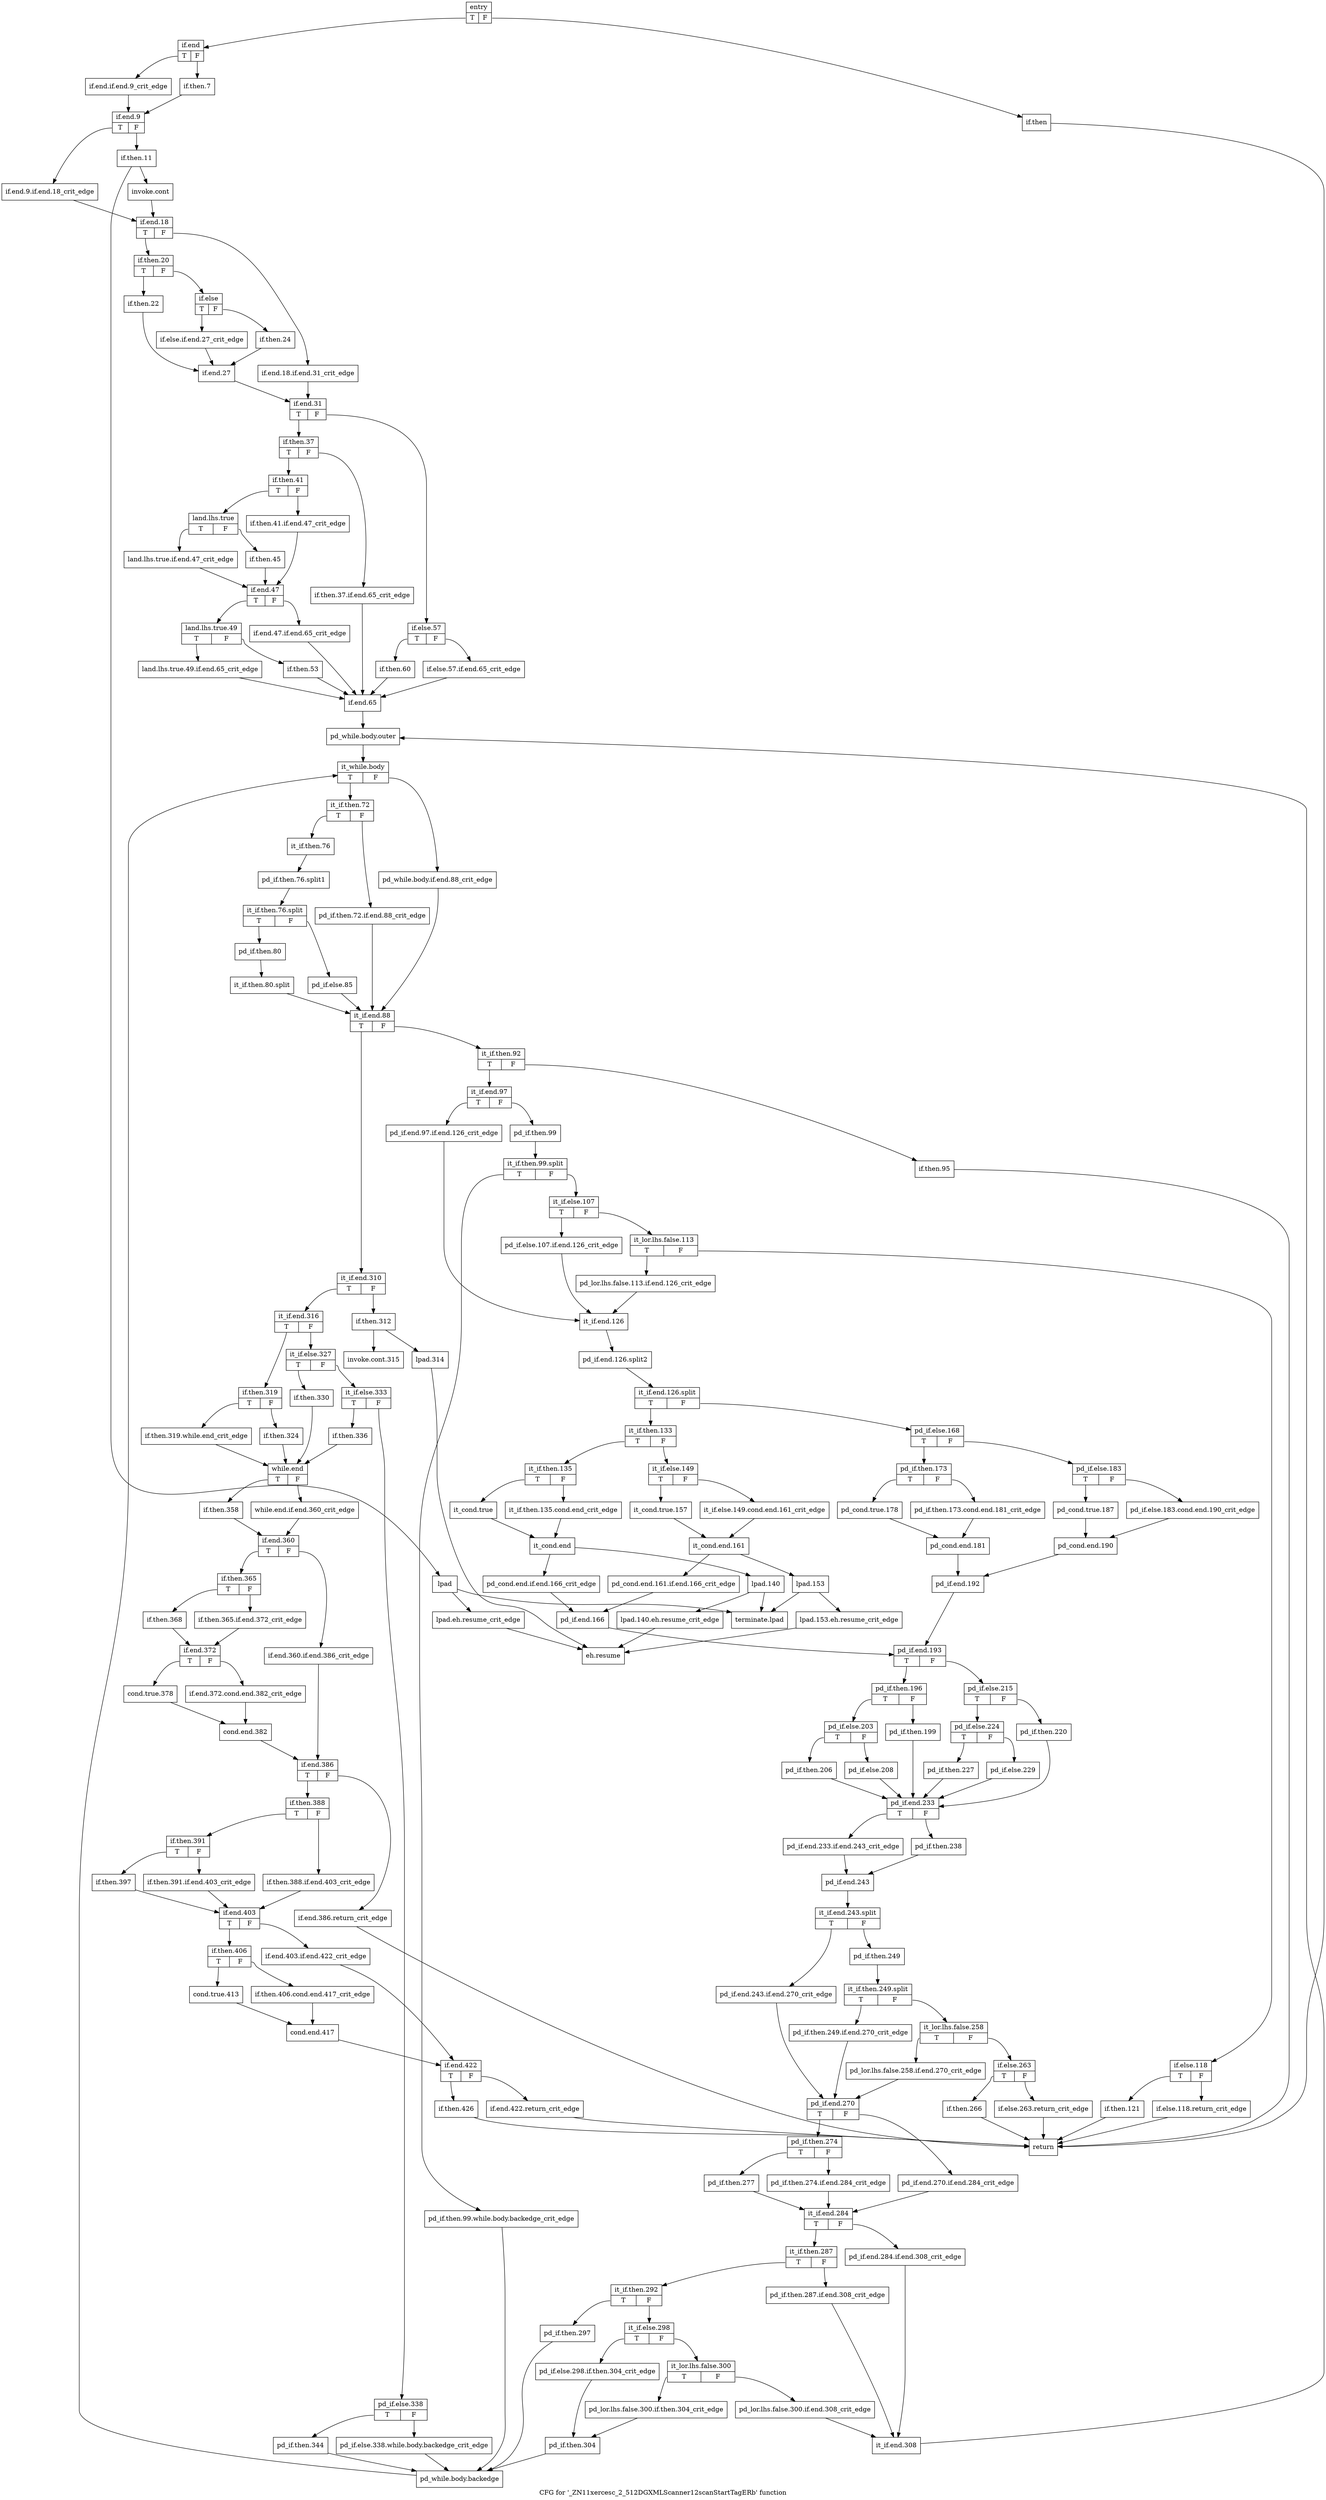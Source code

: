 digraph "CFG for '_ZN11xercesc_2_512DGXMLScanner12scanStartTagERb' function" {
	label="CFG for '_ZN11xercesc_2_512DGXMLScanner12scanStartTagERb' function";

	Node0x2171b30 [shape=record,label="{entry|{<s0>T|<s1>F}}"];
	Node0x2171b30:s0 -> Node0x26e46f0;
	Node0x2171b30:s1 -> Node0x2171b80;
	Node0x2171b80 [shape=record,label="{if.then}"];
	Node0x2171b80 -> Node0x26e7b70;
	Node0x26e46f0 [shape=record,label="{if.end|{<s0>T|<s1>F}}"];
	Node0x26e46f0:s0 -> Node0x26e4740;
	Node0x26e46f0:s1 -> Node0x26e4790;
	Node0x26e4740 [shape=record,label="{if.end.if.end.9_crit_edge}"];
	Node0x26e4740 -> Node0x26e47e0;
	Node0x26e4790 [shape=record,label="{if.then.7}"];
	Node0x26e4790 -> Node0x26e47e0;
	Node0x26e47e0 [shape=record,label="{if.end.9|{<s0>T|<s1>F}}"];
	Node0x26e47e0:s0 -> Node0x26e4830;
	Node0x26e47e0:s1 -> Node0x26e4880;
	Node0x26e4830 [shape=record,label="{if.end.9.if.end.18_crit_edge}"];
	Node0x26e4830 -> Node0x26e49c0;
	Node0x26e4880 [shape=record,label="{if.then.11}"];
	Node0x26e4880 -> Node0x26e48d0;
	Node0x26e4880 -> Node0x26e4920;
	Node0x26e48d0 [shape=record,label="{invoke.cont}"];
	Node0x26e48d0 -> Node0x26e49c0;
	Node0x26e4920 [shape=record,label="{lpad}"];
	Node0x26e4920 -> Node0x26e4970;
	Node0x26e4920 -> Node0x26e7c10;
	Node0x26e4970 [shape=record,label="{lpad.eh.resume_crit_edge}"];
	Node0x26e4970 -> Node0x26e7bc0;
	Node0x26e49c0 [shape=record,label="{if.end.18|{<s0>T|<s1>F}}"];
	Node0x26e49c0:s0 -> Node0x26e4a60;
	Node0x26e49c0:s1 -> Node0x26e4a10;
	Node0x26e4a10 [shape=record,label="{if.end.18.if.end.31_crit_edge}"];
	Node0x26e4a10 -> Node0x26e4c40;
	Node0x26e4a60 [shape=record,label="{if.then.20|{<s0>T|<s1>F}}"];
	Node0x26e4a60:s0 -> Node0x26e4ab0;
	Node0x26e4a60:s1 -> Node0x26e4b00;
	Node0x26e4ab0 [shape=record,label="{if.then.22}"];
	Node0x26e4ab0 -> Node0x26e4bf0;
	Node0x26e4b00 [shape=record,label="{if.else|{<s0>T|<s1>F}}"];
	Node0x26e4b00:s0 -> Node0x26e4b50;
	Node0x26e4b00:s1 -> Node0x26e4ba0;
	Node0x26e4b50 [shape=record,label="{if.else.if.end.27_crit_edge}"];
	Node0x26e4b50 -> Node0x26e4bf0;
	Node0x26e4ba0 [shape=record,label="{if.then.24}"];
	Node0x26e4ba0 -> Node0x26e4bf0;
	Node0x26e4bf0 [shape=record,label="{if.end.27}"];
	Node0x26e4bf0 -> Node0x26e4c40;
	Node0x26e4c40 [shape=record,label="{if.end.31|{<s0>T|<s1>F}}"];
	Node0x26e4c40:s0 -> Node0x26e4c90;
	Node0x26e4c40:s1 -> Node0x26e5050;
	Node0x26e4c90 [shape=record,label="{if.then.37|{<s0>T|<s1>F}}"];
	Node0x26e4c90:s0 -> Node0x26e4d30;
	Node0x26e4c90:s1 -> Node0x26e4ce0;
	Node0x26e4ce0 [shape=record,label="{if.then.37.if.end.65_crit_edge}"];
	Node0x26e4ce0 -> Node0x26e5140;
	Node0x26e4d30 [shape=record,label="{if.then.41|{<s0>T|<s1>F}}"];
	Node0x26e4d30:s0 -> Node0x26e4dd0;
	Node0x26e4d30:s1 -> Node0x26e4d80;
	Node0x26e4d80 [shape=record,label="{if.then.41.if.end.47_crit_edge}"];
	Node0x26e4d80 -> Node0x26e4ec0;
	Node0x26e4dd0 [shape=record,label="{land.lhs.true|{<s0>T|<s1>F}}"];
	Node0x26e4dd0:s0 -> Node0x26e4e20;
	Node0x26e4dd0:s1 -> Node0x26e4e70;
	Node0x26e4e20 [shape=record,label="{land.lhs.true.if.end.47_crit_edge}"];
	Node0x26e4e20 -> Node0x26e4ec0;
	Node0x26e4e70 [shape=record,label="{if.then.45}"];
	Node0x26e4e70 -> Node0x26e4ec0;
	Node0x26e4ec0 [shape=record,label="{if.end.47|{<s0>T|<s1>F}}"];
	Node0x26e4ec0:s0 -> Node0x26e4f60;
	Node0x26e4ec0:s1 -> Node0x26e4f10;
	Node0x26e4f10 [shape=record,label="{if.end.47.if.end.65_crit_edge}"];
	Node0x26e4f10 -> Node0x26e5140;
	Node0x26e4f60 [shape=record,label="{land.lhs.true.49|{<s0>T|<s1>F}}"];
	Node0x26e4f60:s0 -> Node0x26e4fb0;
	Node0x26e4f60:s1 -> Node0x26e5000;
	Node0x26e4fb0 [shape=record,label="{land.lhs.true.49.if.end.65_crit_edge}"];
	Node0x26e4fb0 -> Node0x26e5140;
	Node0x26e5000 [shape=record,label="{if.then.53}"];
	Node0x26e5000 -> Node0x26e5140;
	Node0x26e5050 [shape=record,label="{if.else.57|{<s0>T|<s1>F}}"];
	Node0x26e5050:s0 -> Node0x26e50f0;
	Node0x26e5050:s1 -> Node0x26e50a0;
	Node0x26e50a0 [shape=record,label="{if.else.57.if.end.65_crit_edge}"];
	Node0x26e50a0 -> Node0x26e5140;
	Node0x26e50f0 [shape=record,label="{if.then.60}"];
	Node0x26e50f0 -> Node0x26e5140;
	Node0x26e5140 [shape=record,label="{if.end.65}"];
	Node0x26e5140 -> Node0x26e5190;
	Node0x26e5190 [shape=record,label="{pd_while.body.outer}"];
	Node0x26e5190 -> Node0x26e51e0;
	Node0x26e51e0 [shape=record,label="{it_while.body|{<s0>T|<s1>F}}"];
	Node0x26e51e0:s0 -> Node0x26e5280;
	Node0x26e51e0:s1 -> Node0x26e5230;
	Node0x26e5230 [shape=record,label="{pd_while.body.if.end.88_crit_edge}"];
	Node0x26e5230 -> Node0x26e5410;
	Node0x26e5280 [shape=record,label="{it_if.then.72|{<s0>T|<s1>F}}"];
	Node0x26e5280:s0 -> Node0x26e5320;
	Node0x26e5280:s1 -> Node0x26e52d0;
	Node0x26e52d0 [shape=record,label="{pd_if.then.72.if.end.88_crit_edge}"];
	Node0x26e52d0 -> Node0x26e5410;
	Node0x26e5320 [shape=record,label="{it_if.then.76}"];
	Node0x26e5320 -> Node0xa425ef0;
	Node0xa425ef0 [shape=record,label="{pd_if.then.76.split1}"];
	Node0xa425ef0 -> Node0xa426a80;
	Node0xa426a80 [shape=record,label="{it_if.then.76.split|{<s0>T|<s1>F}}"];
	Node0xa426a80:s0 -> Node0x26e5370;
	Node0xa426a80:s1 -> Node0x26e53c0;
	Node0x26e5370 [shape=record,label="{pd_if.then.80}"];
	Node0x26e5370 -> Node0xa4aa420;
	Node0xa4aa420 [shape=record,label="{it_if.then.80.split}"];
	Node0xa4aa420 -> Node0x26e5410;
	Node0x26e53c0 [shape=record,label="{pd_if.else.85}"];
	Node0x26e53c0 -> Node0x26e5410;
	Node0x26e5410 [shape=record,label="{it_if.end.88|{<s0>T|<s1>F}}"];
	Node0x26e5410:s0 -> Node0x26e6db0;
	Node0x26e5410:s1 -> Node0x26e5460;
	Node0x26e5460 [shape=record,label="{it_if.then.92|{<s0>T|<s1>F}}"];
	Node0x26e5460:s0 -> Node0x26e5500;
	Node0x26e5460:s1 -> Node0x26e54b0;
	Node0x26e54b0 [shape=record,label="{if.then.95}"];
	Node0x26e54b0 -> Node0x26e7b70;
	Node0x26e5500 [shape=record,label="{it_if.end.97|{<s0>T|<s1>F}}"];
	Node0x26e5500:s0 -> Node0x26e5550;
	Node0x26e5500:s1 -> Node0x26e55a0;
	Node0x26e5550 [shape=record,label="{pd_if.end.97.if.end.126_crit_edge}"];
	Node0x26e5550 -> Node0x26e5870;
	Node0x26e55a0 [shape=record,label="{pd_if.then.99}"];
	Node0x26e55a0 -> Node0xa4aa030;
	Node0xa4aa030 [shape=record,label="{it_if.then.99.split|{<s0>T|<s1>F}}"];
	Node0xa4aa030:s0 -> Node0x26e55f0;
	Node0xa4aa030:s1 -> Node0x26e5640;
	Node0x26e55f0 [shape=record,label="{pd_if.then.99.while.body.backedge_crit_edge}"];
	Node0x26e55f0 -> Node0x26e7260;
	Node0x26e5640 [shape=record,label="{it_if.else.107|{<s0>T|<s1>F}}"];
	Node0x26e5640:s0 -> Node0x26e5690;
	Node0x26e5640:s1 -> Node0x26e56e0;
	Node0x26e5690 [shape=record,label="{pd_if.else.107.if.end.126_crit_edge}"];
	Node0x26e5690 -> Node0x26e5870;
	Node0x26e56e0 [shape=record,label="{it_lor.lhs.false.113|{<s0>T|<s1>F}}"];
	Node0x26e56e0:s0 -> Node0x26e5730;
	Node0x26e56e0:s1 -> Node0x26e5780;
	Node0x26e5730 [shape=record,label="{pd_lor.lhs.false.113.if.end.126_crit_edge}"];
	Node0x26e5730 -> Node0x26e5870;
	Node0x26e5780 [shape=record,label="{if.else.118|{<s0>T|<s1>F}}"];
	Node0x26e5780:s0 -> Node0x26e5820;
	Node0x26e5780:s1 -> Node0x26e57d0;
	Node0x26e57d0 [shape=record,label="{if.else.118.return_crit_edge}"];
	Node0x26e57d0 -> Node0x26e7b70;
	Node0x26e5820 [shape=record,label="{if.then.121}"];
	Node0x26e5820 -> Node0x26e7b70;
	Node0x26e5870 [shape=record,label="{it_if.end.126}"];
	Node0x26e5870 -> Node0xa4aa9a0;
	Node0xa4aa9a0 [shape=record,label="{pd_if.end.126.split2}"];
	Node0xa4aa9a0 -> Node0xa4aa520;
	Node0xa4aa520 [shape=record,label="{it_if.end.126.split|{<s0>T|<s1>F}}"];
	Node0xa4aa520:s0 -> Node0x26e58c0;
	Node0xa4aa520:s1 -> Node0x26e5dc0;
	Node0x26e58c0 [shape=record,label="{it_if.then.133|{<s0>T|<s1>F}}"];
	Node0x26e58c0:s0 -> Node0x26e5910;
	Node0x26e58c0:s1 -> Node0x26e5b40;
	Node0x26e5910 [shape=record,label="{it_if.then.135|{<s0>T|<s1>F}}"];
	Node0x26e5910:s0 -> Node0x26e59b0;
	Node0x26e5910:s1 -> Node0x26e5960;
	Node0x26e5960 [shape=record,label="{it_if.then.135.cond.end_crit_edge}"];
	Node0x26e5960 -> Node0x26e5a00;
	Node0x26e59b0 [shape=record,label="{it_cond.true}"];
	Node0x26e59b0 -> Node0x26e5a00;
	Node0x26e5a00 [shape=record,label="{it_cond.end}"];
	Node0x26e5a00 -> Node0x26e5a50;
	Node0x26e5a00 -> Node0x26e5aa0;
	Node0x26e5a50 [shape=record,label="{pd_cond.end.if.end.166_crit_edge}"];
	Node0x26e5a50 -> Node0x26e5d70;
	Node0x26e5aa0 [shape=record,label="{lpad.140}"];
	Node0x26e5aa0 -> Node0x26e5af0;
	Node0x26e5aa0 -> Node0x26e7c10;
	Node0x26e5af0 [shape=record,label="{lpad.140.eh.resume_crit_edge}"];
	Node0x26e5af0 -> Node0x26e7bc0;
	Node0x26e5b40 [shape=record,label="{it_if.else.149|{<s0>T|<s1>F}}"];
	Node0x26e5b40:s0 -> Node0x26e5be0;
	Node0x26e5b40:s1 -> Node0x26e5b90;
	Node0x26e5b90 [shape=record,label="{it_if.else.149.cond.end.161_crit_edge}"];
	Node0x26e5b90 -> Node0x26e5c30;
	Node0x26e5be0 [shape=record,label="{it_cond.true.157}"];
	Node0x26e5be0 -> Node0x26e5c30;
	Node0x26e5c30 [shape=record,label="{it_cond.end.161}"];
	Node0x26e5c30 -> Node0x26e5c80;
	Node0x26e5c30 -> Node0x26e5cd0;
	Node0x26e5c80 [shape=record,label="{pd_cond.end.161.if.end.166_crit_edge}"];
	Node0x26e5c80 -> Node0x26e5d70;
	Node0x26e5cd0 [shape=record,label="{lpad.153}"];
	Node0x26e5cd0 -> Node0x26e5d20;
	Node0x26e5cd0 -> Node0x26e7c10;
	Node0x26e5d20 [shape=record,label="{lpad.153.eh.resume_crit_edge}"];
	Node0x26e5d20 -> Node0x26e7bc0;
	Node0x26e5d70 [shape=record,label="{pd_if.end.166}"];
	Node0x26e5d70 -> Node0x26e60e0;
	Node0x26e5dc0 [shape=record,label="{pd_if.else.168|{<s0>T|<s1>F}}"];
	Node0x26e5dc0:s0 -> Node0x26e5e10;
	Node0x26e5dc0:s1 -> Node0x26e5f50;
	Node0x26e5e10 [shape=record,label="{pd_if.then.173|{<s0>T|<s1>F}}"];
	Node0x26e5e10:s0 -> Node0x26e5eb0;
	Node0x26e5e10:s1 -> Node0x26e5e60;
	Node0x26e5e60 [shape=record,label="{pd_if.then.173.cond.end.181_crit_edge}"];
	Node0x26e5e60 -> Node0x26e5f00;
	Node0x26e5eb0 [shape=record,label="{pd_cond.true.178}"];
	Node0x26e5eb0 -> Node0x26e5f00;
	Node0x26e5f00 [shape=record,label="{pd_cond.end.181}"];
	Node0x26e5f00 -> Node0x26e6090;
	Node0x26e5f50 [shape=record,label="{pd_if.else.183|{<s0>T|<s1>F}}"];
	Node0x26e5f50:s0 -> Node0x26e5ff0;
	Node0x26e5f50:s1 -> Node0x26e5fa0;
	Node0x26e5fa0 [shape=record,label="{pd_if.else.183.cond.end.190_crit_edge}"];
	Node0x26e5fa0 -> Node0x26e6040;
	Node0x26e5ff0 [shape=record,label="{pd_cond.true.187}"];
	Node0x26e5ff0 -> Node0x26e6040;
	Node0x26e6040 [shape=record,label="{pd_cond.end.190}"];
	Node0x26e6040 -> Node0x26e6090;
	Node0x26e6090 [shape=record,label="{pd_if.end.192}"];
	Node0x26e6090 -> Node0x26e60e0;
	Node0x26e60e0 [shape=record,label="{pd_if.end.193|{<s0>T|<s1>F}}"];
	Node0x26e60e0:s0 -> Node0x26e6130;
	Node0x26e60e0:s1 -> Node0x26e62c0;
	Node0x26e6130 [shape=record,label="{pd_if.then.196|{<s0>T|<s1>F}}"];
	Node0x26e6130:s0 -> Node0x26e61d0;
	Node0x26e6130:s1 -> Node0x26e6180;
	Node0x26e6180 [shape=record,label="{pd_if.then.199}"];
	Node0x26e6180 -> Node0x26e6450;
	Node0x26e61d0 [shape=record,label="{pd_if.else.203|{<s0>T|<s1>F}}"];
	Node0x26e61d0:s0 -> Node0x26e6220;
	Node0x26e61d0:s1 -> Node0x26e6270;
	Node0x26e6220 [shape=record,label="{pd_if.then.206}"];
	Node0x26e6220 -> Node0x26e6450;
	Node0x26e6270 [shape=record,label="{pd_if.else.208}"];
	Node0x26e6270 -> Node0x26e6450;
	Node0x26e62c0 [shape=record,label="{pd_if.else.215|{<s0>T|<s1>F}}"];
	Node0x26e62c0:s0 -> Node0x26e6360;
	Node0x26e62c0:s1 -> Node0x26e6310;
	Node0x26e6310 [shape=record,label="{pd_if.then.220}"];
	Node0x26e6310 -> Node0x26e6450;
	Node0x26e6360 [shape=record,label="{pd_if.else.224|{<s0>T|<s1>F}}"];
	Node0x26e6360:s0 -> Node0x26e63b0;
	Node0x26e6360:s1 -> Node0x26e6400;
	Node0x26e63b0 [shape=record,label="{pd_if.then.227}"];
	Node0x26e63b0 -> Node0x26e6450;
	Node0x26e6400 [shape=record,label="{pd_if.else.229}"];
	Node0x26e6400 -> Node0x26e6450;
	Node0x26e6450 [shape=record,label="{pd_if.end.233|{<s0>T|<s1>F}}"];
	Node0x26e6450:s0 -> Node0x26e64a0;
	Node0x26e6450:s1 -> Node0x26e64f0;
	Node0x26e64a0 [shape=record,label="{pd_if.end.233.if.end.243_crit_edge}"];
	Node0x26e64a0 -> Node0x26e6540;
	Node0x26e64f0 [shape=record,label="{pd_if.then.238}"];
	Node0x26e64f0 -> Node0x26e6540;
	Node0x26e6540 [shape=record,label="{pd_if.end.243}"];
	Node0x26e6540 -> Node0xa425200;
	Node0xa425200 [shape=record,label="{it_if.end.243.split|{<s0>T|<s1>F}}"];
	Node0xa425200:s0 -> Node0x26e6590;
	Node0xa425200:s1 -> Node0x26e65e0;
	Node0x26e6590 [shape=record,label="{pd_if.end.243.if.end.270_crit_edge}"];
	Node0x26e6590 -> Node0x26e6810;
	Node0x26e65e0 [shape=record,label="{pd_if.then.249}"];
	Node0x26e65e0 -> Node0xa425880;
	Node0xa425880 [shape=record,label="{it_if.then.249.split|{<s0>T|<s1>F}}"];
	Node0xa425880:s0 -> Node0x26e6630;
	Node0xa425880:s1 -> Node0x26e6680;
	Node0x26e6630 [shape=record,label="{pd_if.then.249.if.end.270_crit_edge}"];
	Node0x26e6630 -> Node0x26e6810;
	Node0x26e6680 [shape=record,label="{it_lor.lhs.false.258|{<s0>T|<s1>F}}"];
	Node0x26e6680:s0 -> Node0x26e66d0;
	Node0x26e6680:s1 -> Node0x26e6720;
	Node0x26e66d0 [shape=record,label="{pd_lor.lhs.false.258.if.end.270_crit_edge}"];
	Node0x26e66d0 -> Node0x26e6810;
	Node0x26e6720 [shape=record,label="{if.else.263|{<s0>T|<s1>F}}"];
	Node0x26e6720:s0 -> Node0x26e67c0;
	Node0x26e6720:s1 -> Node0x26e6770;
	Node0x26e6770 [shape=record,label="{if.else.263.return_crit_edge}"];
	Node0x26e6770 -> Node0x26e7b70;
	Node0x26e67c0 [shape=record,label="{if.then.266}"];
	Node0x26e67c0 -> Node0x26e7b70;
	Node0x26e6810 [shape=record,label="{pd_if.end.270|{<s0>T|<s1>F}}"];
	Node0x26e6810:s0 -> Node0x26e68b0;
	Node0x26e6810:s1 -> Node0x26e6860;
	Node0x26e6860 [shape=record,label="{pd_if.end.270.if.end.284_crit_edge}"];
	Node0x26e6860 -> Node0x26e69a0;
	Node0x26e68b0 [shape=record,label="{pd_if.then.274|{<s0>T|<s1>F}}"];
	Node0x26e68b0:s0 -> Node0x26e6950;
	Node0x26e68b0:s1 -> Node0x26e6900;
	Node0x26e6900 [shape=record,label="{pd_if.then.274.if.end.284_crit_edge}"];
	Node0x26e6900 -> Node0x26e69a0;
	Node0x26e6950 [shape=record,label="{pd_if.then.277}"];
	Node0x26e6950 -> Node0x26e69a0;
	Node0x26e69a0 [shape=record,label="{it_if.end.284|{<s0>T|<s1>F}}"];
	Node0x26e69a0:s0 -> Node0x26e6a40;
	Node0x26e69a0:s1 -> Node0x26e69f0;
	Node0x26e69f0 [shape=record,label="{pd_if.end.284.if.end.308_crit_edge}"];
	Node0x26e69f0 -> Node0x26e6d60;
	Node0x26e6a40 [shape=record,label="{it_if.then.287|{<s0>T|<s1>F}}"];
	Node0x26e6a40:s0 -> Node0x26e6ae0;
	Node0x26e6a40:s1 -> Node0x26e6a90;
	Node0x26e6a90 [shape=record,label="{pd_if.then.287.if.end.308_crit_edge}"];
	Node0x26e6a90 -> Node0x26e6d60;
	Node0x26e6ae0 [shape=record,label="{it_if.then.292|{<s0>T|<s1>F}}"];
	Node0x26e6ae0:s0 -> Node0x26e6b30;
	Node0x26e6ae0:s1 -> Node0x26e6b80;
	Node0x26e6b30 [shape=record,label="{pd_if.then.297}"];
	Node0x26e6b30 -> Node0x26e7260;
	Node0x26e6b80 [shape=record,label="{it_if.else.298|{<s0>T|<s1>F}}"];
	Node0x26e6b80:s0 -> Node0x26e6bd0;
	Node0x26e6b80:s1 -> Node0x26e6c20;
	Node0x26e6bd0 [shape=record,label="{pd_if.else.298.if.then.304_crit_edge}"];
	Node0x26e6bd0 -> Node0x26e6d10;
	Node0x26e6c20 [shape=record,label="{it_lor.lhs.false.300|{<s0>T|<s1>F}}"];
	Node0x26e6c20:s0 -> Node0x26e6cc0;
	Node0x26e6c20:s1 -> Node0x26e6c70;
	Node0x26e6c70 [shape=record,label="{pd_lor.lhs.false.300.if.end.308_crit_edge}"];
	Node0x26e6c70 -> Node0x26e6d60;
	Node0x26e6cc0 [shape=record,label="{pd_lor.lhs.false.300.if.then.304_crit_edge}"];
	Node0x26e6cc0 -> Node0x26e6d10;
	Node0x26e6d10 [shape=record,label="{pd_if.then.304}"];
	Node0x26e6d10 -> Node0x26e7260;
	Node0x26e6d60 [shape=record,label="{it_if.end.308}"];
	Node0x26e6d60 -> Node0x26e5190;
	Node0x26e6db0 [shape=record,label="{it_if.end.310|{<s0>T|<s1>F}}"];
	Node0x26e6db0:s0 -> Node0x26e6ef0;
	Node0x26e6db0:s1 -> Node0x26e6e00;
	Node0x26e6e00 [shape=record,label="{if.then.312}"];
	Node0x26e6e00 -> Node0x26e6e50;
	Node0x26e6e00 -> Node0x26e6ea0;
	Node0x26e6e50 [shape=record,label="{invoke.cont.315}"];
	Node0x26e6ea0 [shape=record,label="{lpad.314}"];
	Node0x26e6ea0 -> Node0x26e7bc0;
	Node0x26e6ef0 [shape=record,label="{it_if.end.316|{<s0>T|<s1>F}}"];
	Node0x26e6ef0:s0 -> Node0x26e6f40;
	Node0x26e6ef0:s1 -> Node0x26e7030;
	Node0x26e6f40 [shape=record,label="{if.then.319|{<s0>T|<s1>F}}"];
	Node0x26e6f40:s0 -> Node0x26e6f90;
	Node0x26e6f40:s1 -> Node0x26e6fe0;
	Node0x26e6f90 [shape=record,label="{if.then.319.while.end_crit_edge}"];
	Node0x26e6f90 -> Node0x26e72b0;
	Node0x26e6fe0 [shape=record,label="{if.then.324}"];
	Node0x26e6fe0 -> Node0x26e72b0;
	Node0x26e7030 [shape=record,label="{it_if.else.327|{<s0>T|<s1>F}}"];
	Node0x26e7030:s0 -> Node0x26e7080;
	Node0x26e7030:s1 -> Node0x26e70d0;
	Node0x26e7080 [shape=record,label="{if.then.330}"];
	Node0x26e7080 -> Node0x26e72b0;
	Node0x26e70d0 [shape=record,label="{it_if.else.333|{<s0>T|<s1>F}}"];
	Node0x26e70d0:s0 -> Node0x26e7120;
	Node0x26e70d0:s1 -> Node0x26e7170;
	Node0x26e7120 [shape=record,label="{if.then.336}"];
	Node0x26e7120 -> Node0x26e72b0;
	Node0x26e7170 [shape=record,label="{pd_if.else.338|{<s0>T|<s1>F}}"];
	Node0x26e7170:s0 -> Node0x26e7210;
	Node0x26e7170:s1 -> Node0x26e71c0;
	Node0x26e71c0 [shape=record,label="{pd_if.else.338.while.body.backedge_crit_edge}"];
	Node0x26e71c0 -> Node0x26e7260;
	Node0x26e7210 [shape=record,label="{pd_if.then.344}"];
	Node0x26e7210 -> Node0x26e7260;
	Node0x26e7260 [shape=record,label="{pd_while.body.backedge}"];
	Node0x26e7260 -> Node0x26e51e0;
	Node0x26e72b0 [shape=record,label="{while.end|{<s0>T|<s1>F}}"];
	Node0x26e72b0:s0 -> Node0x26e7350;
	Node0x26e72b0:s1 -> Node0x26e7300;
	Node0x26e7300 [shape=record,label="{while.end.if.end.360_crit_edge}"];
	Node0x26e7300 -> Node0x26e73a0;
	Node0x26e7350 [shape=record,label="{if.then.358}"];
	Node0x26e7350 -> Node0x26e73a0;
	Node0x26e73a0 [shape=record,label="{if.end.360|{<s0>T|<s1>F}}"];
	Node0x26e73a0:s0 -> Node0x26e7440;
	Node0x26e73a0:s1 -> Node0x26e73f0;
	Node0x26e73f0 [shape=record,label="{if.end.360.if.end.386_crit_edge}"];
	Node0x26e73f0 -> Node0x26e7670;
	Node0x26e7440 [shape=record,label="{if.then.365|{<s0>T|<s1>F}}"];
	Node0x26e7440:s0 -> Node0x26e74e0;
	Node0x26e7440:s1 -> Node0x26e7490;
	Node0x26e7490 [shape=record,label="{if.then.365.if.end.372_crit_edge}"];
	Node0x26e7490 -> Node0x26e7530;
	Node0x26e74e0 [shape=record,label="{if.then.368}"];
	Node0x26e74e0 -> Node0x26e7530;
	Node0x26e7530 [shape=record,label="{if.end.372|{<s0>T|<s1>F}}"];
	Node0x26e7530:s0 -> Node0x26e75d0;
	Node0x26e7530:s1 -> Node0x26e7580;
	Node0x26e7580 [shape=record,label="{if.end.372.cond.end.382_crit_edge}"];
	Node0x26e7580 -> Node0x26e7620;
	Node0x26e75d0 [shape=record,label="{cond.true.378}"];
	Node0x26e75d0 -> Node0x26e7620;
	Node0x26e7620 [shape=record,label="{cond.end.382}"];
	Node0x26e7620 -> Node0x26e7670;
	Node0x26e7670 [shape=record,label="{if.end.386|{<s0>T|<s1>F}}"];
	Node0x26e7670:s0 -> Node0x26e7710;
	Node0x26e7670:s1 -> Node0x26e76c0;
	Node0x26e76c0 [shape=record,label="{if.end.386.return_crit_edge}"];
	Node0x26e76c0 -> Node0x26e7b70;
	Node0x26e7710 [shape=record,label="{if.then.388|{<s0>T|<s1>F}}"];
	Node0x26e7710:s0 -> Node0x26e77b0;
	Node0x26e7710:s1 -> Node0x26e7760;
	Node0x26e7760 [shape=record,label="{if.then.388.if.end.403_crit_edge}"];
	Node0x26e7760 -> Node0x26e78a0;
	Node0x26e77b0 [shape=record,label="{if.then.391|{<s0>T|<s1>F}}"];
	Node0x26e77b0:s0 -> Node0x26e7850;
	Node0x26e77b0:s1 -> Node0x26e7800;
	Node0x26e7800 [shape=record,label="{if.then.391.if.end.403_crit_edge}"];
	Node0x26e7800 -> Node0x26e78a0;
	Node0x26e7850 [shape=record,label="{if.then.397}"];
	Node0x26e7850 -> Node0x26e78a0;
	Node0x26e78a0 [shape=record,label="{if.end.403|{<s0>T|<s1>F}}"];
	Node0x26e78a0:s0 -> Node0x26e7940;
	Node0x26e78a0:s1 -> Node0x26e78f0;
	Node0x26e78f0 [shape=record,label="{if.end.403.if.end.422_crit_edge}"];
	Node0x26e78f0 -> Node0x26e7a80;
	Node0x26e7940 [shape=record,label="{if.then.406|{<s0>T|<s1>F}}"];
	Node0x26e7940:s0 -> Node0x26e79e0;
	Node0x26e7940:s1 -> Node0x26e7990;
	Node0x26e7990 [shape=record,label="{if.then.406.cond.end.417_crit_edge}"];
	Node0x26e7990 -> Node0x26e7a30;
	Node0x26e79e0 [shape=record,label="{cond.true.413}"];
	Node0x26e79e0 -> Node0x26e7a30;
	Node0x26e7a30 [shape=record,label="{cond.end.417}"];
	Node0x26e7a30 -> Node0x26e7a80;
	Node0x26e7a80 [shape=record,label="{if.end.422|{<s0>T|<s1>F}}"];
	Node0x26e7a80:s0 -> Node0x26e7b20;
	Node0x26e7a80:s1 -> Node0x26e7ad0;
	Node0x26e7ad0 [shape=record,label="{if.end.422.return_crit_edge}"];
	Node0x26e7ad0 -> Node0x26e7b70;
	Node0x26e7b20 [shape=record,label="{if.then.426}"];
	Node0x26e7b20 -> Node0x26e7b70;
	Node0x26e7b70 [shape=record,label="{return}"];
	Node0x26e7bc0 [shape=record,label="{eh.resume}"];
	Node0x26e7c10 [shape=record,label="{terminate.lpad}"];
}
